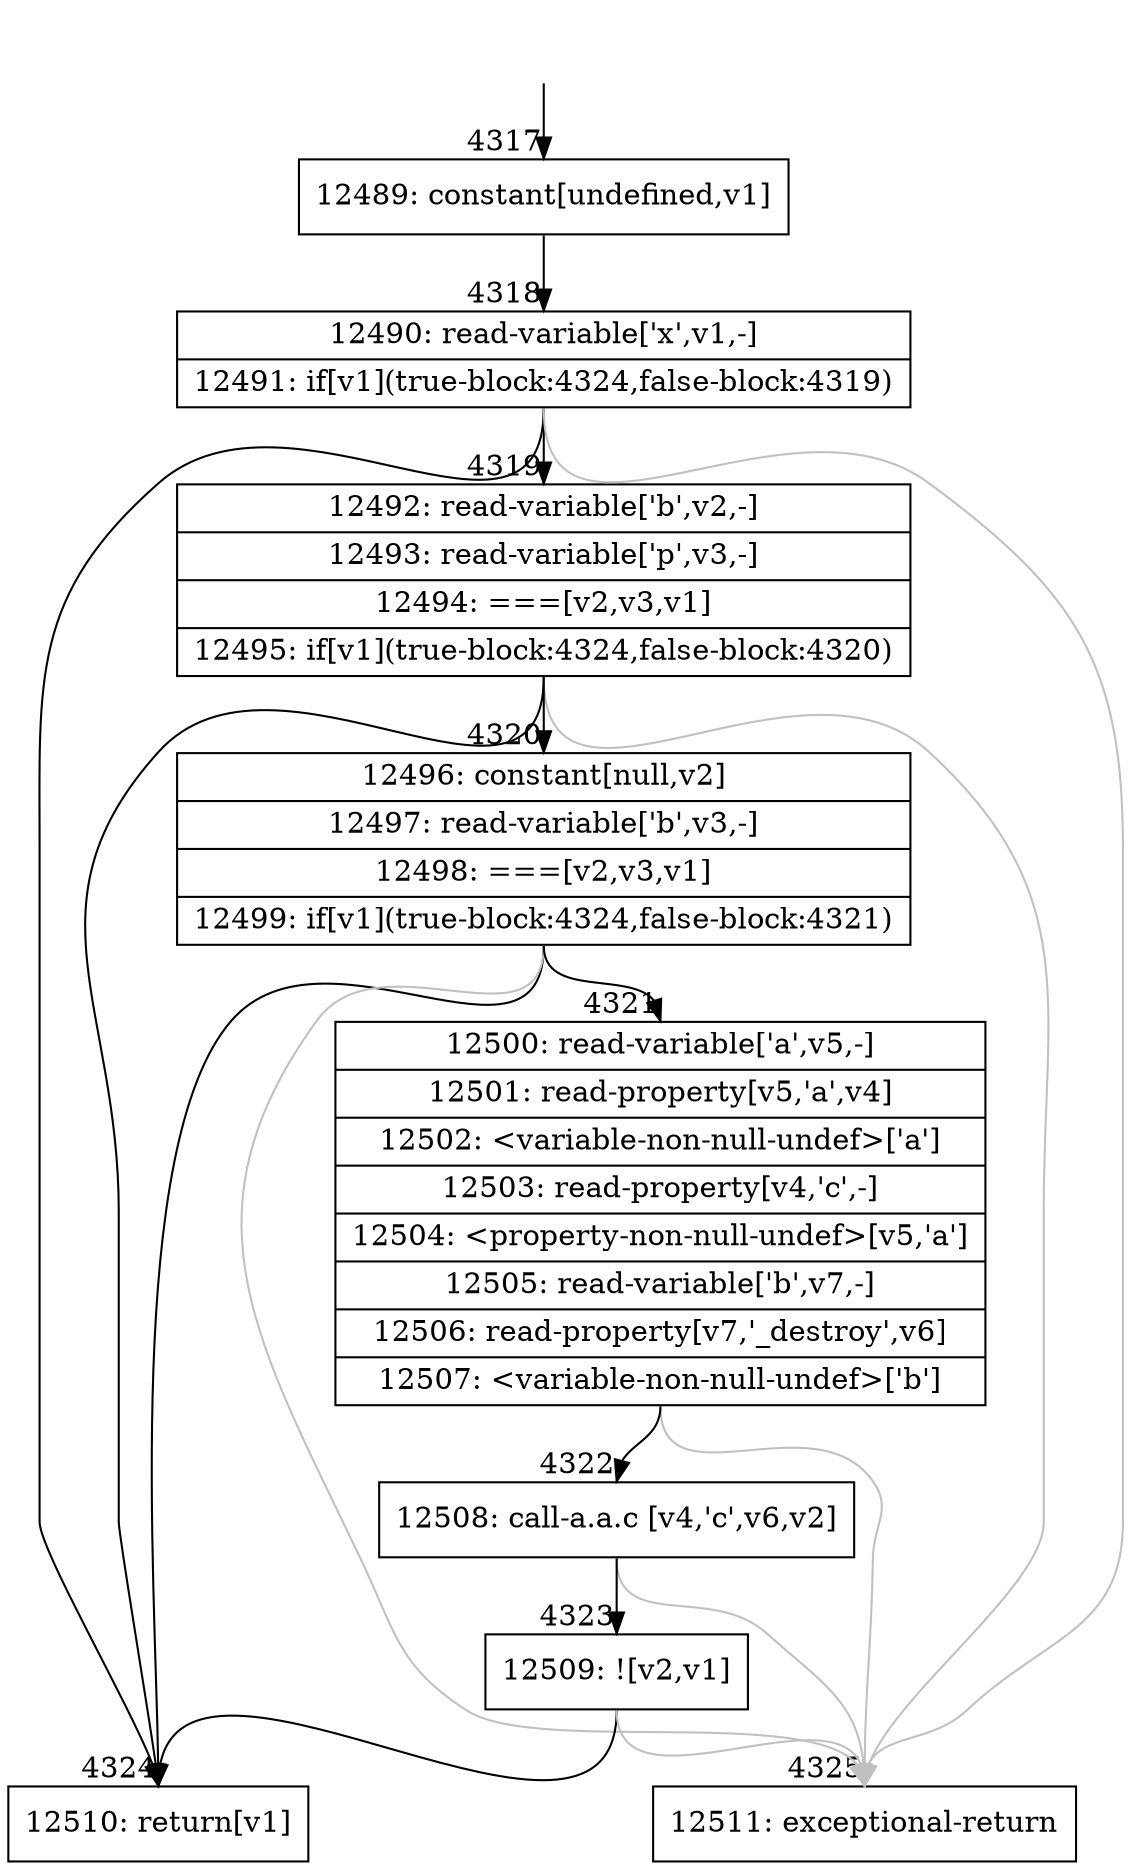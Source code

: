 digraph {
rankdir="TD"
BB_entry365[shape=none,label=""];
BB_entry365 -> BB4317 [tailport=s, headport=n, headlabel="    4317"]
BB4317 [shape=record label="{12489: constant[undefined,v1]}" ] 
BB4317 -> BB4318 [tailport=s, headport=n, headlabel="      4318"]
BB4318 [shape=record label="{12490: read-variable['x',v1,-]|12491: if[v1](true-block:4324,false-block:4319)}" ] 
BB4318 -> BB4324 [tailport=s, headport=n, headlabel="      4324"]
BB4318 -> BB4319 [tailport=s, headport=n, headlabel="      4319"]
BB4318 -> BB4325 [tailport=s, headport=n, color=gray, headlabel="      4325"]
BB4319 [shape=record label="{12492: read-variable['b',v2,-]|12493: read-variable['p',v3,-]|12494: ===[v2,v3,v1]|12495: if[v1](true-block:4324,false-block:4320)}" ] 
BB4319 -> BB4324 [tailport=s, headport=n]
BB4319 -> BB4320 [tailport=s, headport=n, headlabel="      4320"]
BB4319 -> BB4325 [tailport=s, headport=n, color=gray]
BB4320 [shape=record label="{12496: constant[null,v2]|12497: read-variable['b',v3,-]|12498: ===[v2,v3,v1]|12499: if[v1](true-block:4324,false-block:4321)}" ] 
BB4320 -> BB4324 [tailport=s, headport=n]
BB4320 -> BB4321 [tailport=s, headport=n, headlabel="      4321"]
BB4320 -> BB4325 [tailport=s, headport=n, color=gray]
BB4321 [shape=record label="{12500: read-variable['a',v5,-]|12501: read-property[v5,'a',v4]|12502: \<variable-non-null-undef\>['a']|12503: read-property[v4,'c',-]|12504: \<property-non-null-undef\>[v5,'a']|12505: read-variable['b',v7,-]|12506: read-property[v7,'_destroy',v6]|12507: \<variable-non-null-undef\>['b']}" ] 
BB4321 -> BB4322 [tailport=s, headport=n, headlabel="      4322"]
BB4321 -> BB4325 [tailport=s, headport=n, color=gray]
BB4322 [shape=record label="{12508: call-a.a.c [v4,'c',v6,v2]}" ] 
BB4322 -> BB4323 [tailport=s, headport=n, headlabel="      4323"]
BB4322 -> BB4325 [tailport=s, headport=n, color=gray]
BB4323 [shape=record label="{12509: ![v2,v1]}" ] 
BB4323 -> BB4324 [tailport=s, headport=n]
BB4323 -> BB4325 [tailport=s, headport=n, color=gray]
BB4324 [shape=record label="{12510: return[v1]}" ] 
BB4325 [shape=record label="{12511: exceptional-return}" ] 
}
